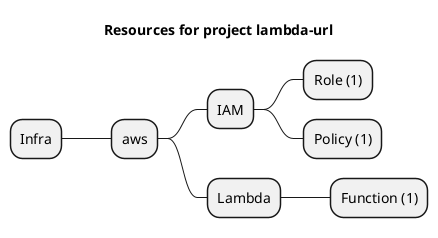 @startmindmap
title Resources for project lambda-url
skinparam monochrome true
+ Infra
++ aws
+++ IAM
++++ Role (1)
++++ Policy (1)
+++ Lambda
++++ Function (1)
@endmindmap